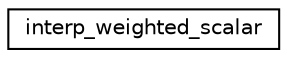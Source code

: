 digraph "Graphical Class Hierarchy"
{
 // INTERACTIVE_SVG=YES
 // LATEX_PDF_SIZE
  edge [fontname="Helvetica",fontsize="10",labelfontname="Helvetica",labelfontsize="10"];
  node [fontname="Helvetica",fontsize="10",shape=record];
  rankdir="LR";
  Node0 [label="interp_weighted_scalar",height=0.2,width=0.4,color="black", fillcolor="white", style="filled",URL="$interfaceinterpolator__mod_1_1interp__weighted__scalar.html",tooltip="Private interface for weighted scalar interpolation."];
}
